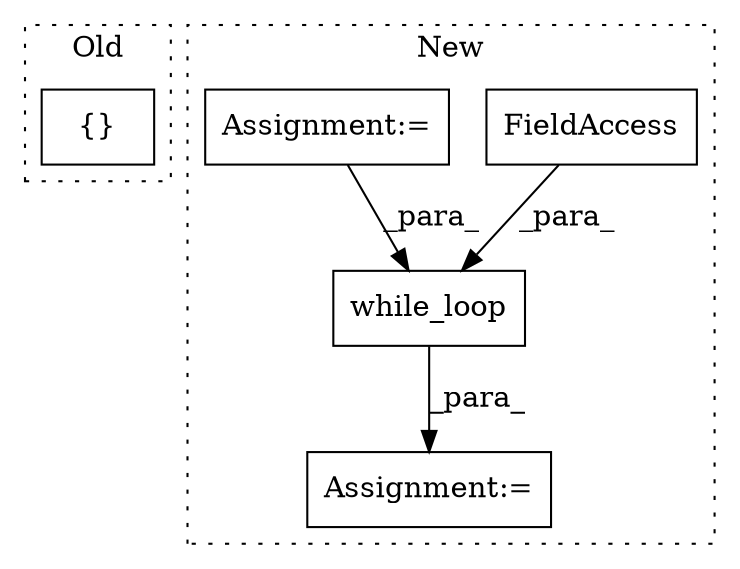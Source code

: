 digraph G {
subgraph cluster0 {
1 [label="{}" a="4" s="5491,5555" l="1,1" shape="box"];
label = "Old";
style="dotted";
}
subgraph cluster1 {
2 [label="while_loop" a="32" s="7852,7938" l="11,2" shape="box"];
3 [label="FieldAccess" a="22" s="7868" l="11" shape="box"];
4 [label="Assignment:=" a="7" s="7840" l="1" shape="box"];
5 [label="Assignment:=" a="7" s="7262" l="1" shape="box"];
label = "New";
style="dotted";
}
2 -> 4 [label="_para_"];
3 -> 2 [label="_para_"];
5 -> 2 [label="_para_"];
}